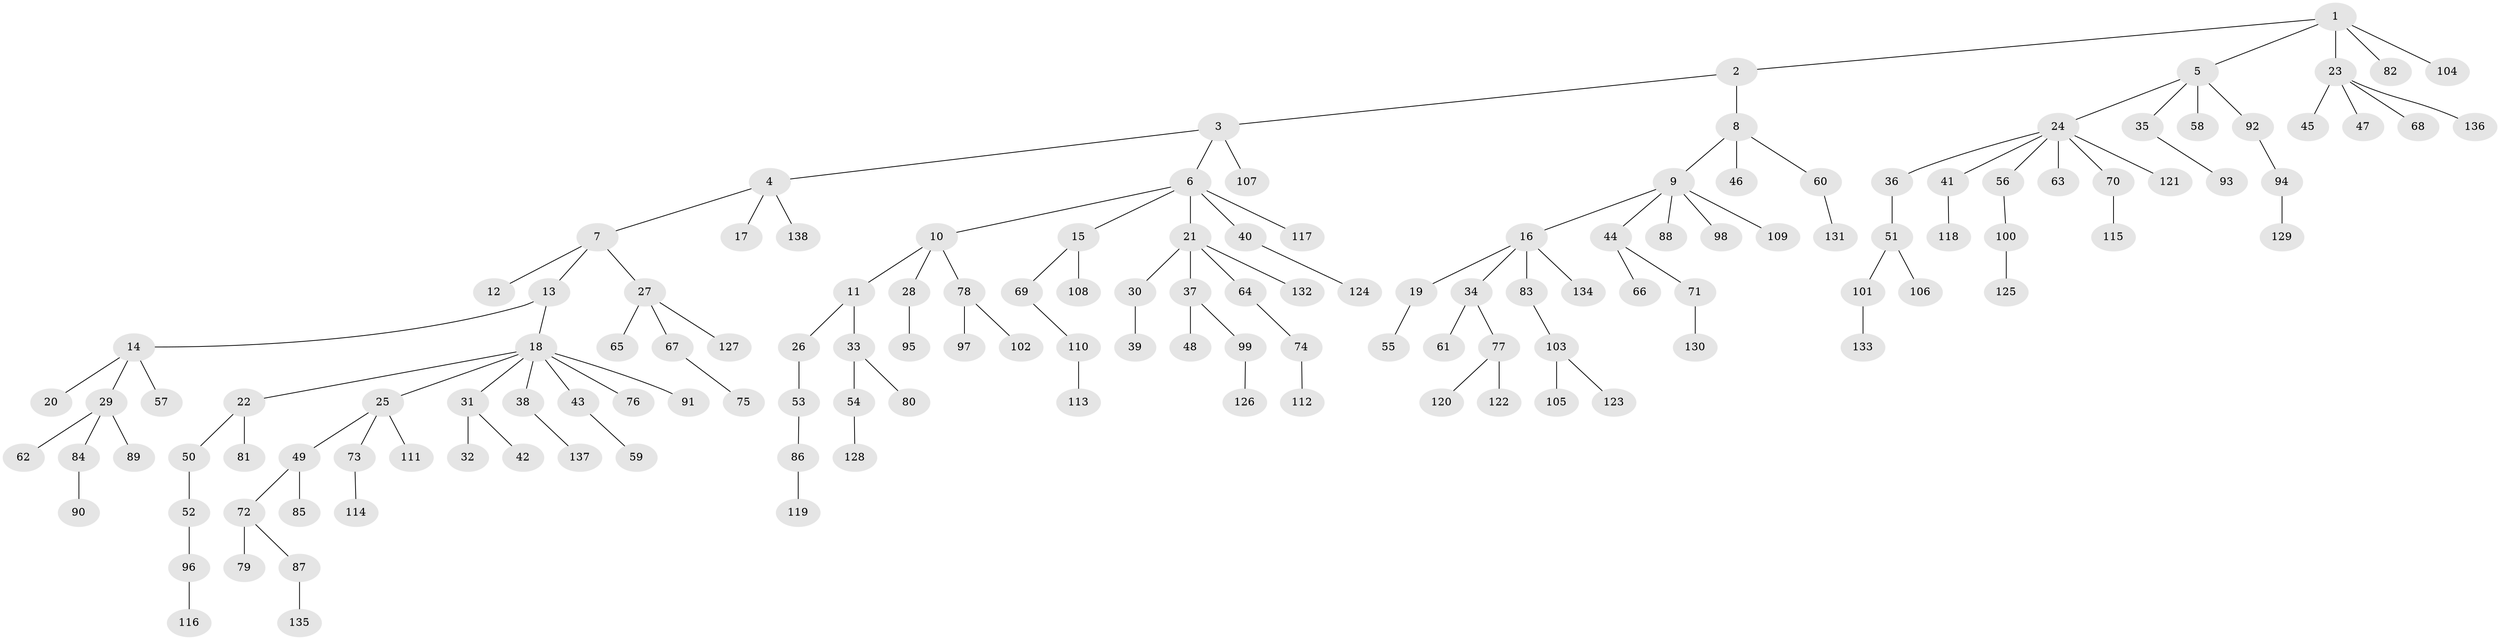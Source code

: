 // Generated by graph-tools (version 1.1) at 2025/50/03/09/25 03:50:21]
// undirected, 138 vertices, 137 edges
graph export_dot {
graph [start="1"]
  node [color=gray90,style=filled];
  1;
  2;
  3;
  4;
  5;
  6;
  7;
  8;
  9;
  10;
  11;
  12;
  13;
  14;
  15;
  16;
  17;
  18;
  19;
  20;
  21;
  22;
  23;
  24;
  25;
  26;
  27;
  28;
  29;
  30;
  31;
  32;
  33;
  34;
  35;
  36;
  37;
  38;
  39;
  40;
  41;
  42;
  43;
  44;
  45;
  46;
  47;
  48;
  49;
  50;
  51;
  52;
  53;
  54;
  55;
  56;
  57;
  58;
  59;
  60;
  61;
  62;
  63;
  64;
  65;
  66;
  67;
  68;
  69;
  70;
  71;
  72;
  73;
  74;
  75;
  76;
  77;
  78;
  79;
  80;
  81;
  82;
  83;
  84;
  85;
  86;
  87;
  88;
  89;
  90;
  91;
  92;
  93;
  94;
  95;
  96;
  97;
  98;
  99;
  100;
  101;
  102;
  103;
  104;
  105;
  106;
  107;
  108;
  109;
  110;
  111;
  112;
  113;
  114;
  115;
  116;
  117;
  118;
  119;
  120;
  121;
  122;
  123;
  124;
  125;
  126;
  127;
  128;
  129;
  130;
  131;
  132;
  133;
  134;
  135;
  136;
  137;
  138;
  1 -- 2;
  1 -- 5;
  1 -- 23;
  1 -- 82;
  1 -- 104;
  2 -- 3;
  2 -- 8;
  3 -- 4;
  3 -- 6;
  3 -- 107;
  4 -- 7;
  4 -- 17;
  4 -- 138;
  5 -- 24;
  5 -- 35;
  5 -- 58;
  5 -- 92;
  6 -- 10;
  6 -- 15;
  6 -- 21;
  6 -- 40;
  6 -- 117;
  7 -- 12;
  7 -- 13;
  7 -- 27;
  8 -- 9;
  8 -- 46;
  8 -- 60;
  9 -- 16;
  9 -- 44;
  9 -- 88;
  9 -- 98;
  9 -- 109;
  10 -- 11;
  10 -- 28;
  10 -- 78;
  11 -- 26;
  11 -- 33;
  13 -- 14;
  13 -- 18;
  14 -- 20;
  14 -- 29;
  14 -- 57;
  15 -- 69;
  15 -- 108;
  16 -- 19;
  16 -- 34;
  16 -- 83;
  16 -- 134;
  18 -- 22;
  18 -- 25;
  18 -- 31;
  18 -- 38;
  18 -- 43;
  18 -- 76;
  18 -- 91;
  19 -- 55;
  21 -- 30;
  21 -- 37;
  21 -- 64;
  21 -- 132;
  22 -- 50;
  22 -- 81;
  23 -- 45;
  23 -- 47;
  23 -- 68;
  23 -- 136;
  24 -- 36;
  24 -- 41;
  24 -- 56;
  24 -- 63;
  24 -- 70;
  24 -- 121;
  25 -- 49;
  25 -- 73;
  25 -- 111;
  26 -- 53;
  27 -- 65;
  27 -- 67;
  27 -- 127;
  28 -- 95;
  29 -- 62;
  29 -- 84;
  29 -- 89;
  30 -- 39;
  31 -- 32;
  31 -- 42;
  33 -- 54;
  33 -- 80;
  34 -- 61;
  34 -- 77;
  35 -- 93;
  36 -- 51;
  37 -- 48;
  37 -- 99;
  38 -- 137;
  40 -- 124;
  41 -- 118;
  43 -- 59;
  44 -- 66;
  44 -- 71;
  49 -- 72;
  49 -- 85;
  50 -- 52;
  51 -- 101;
  51 -- 106;
  52 -- 96;
  53 -- 86;
  54 -- 128;
  56 -- 100;
  60 -- 131;
  64 -- 74;
  67 -- 75;
  69 -- 110;
  70 -- 115;
  71 -- 130;
  72 -- 79;
  72 -- 87;
  73 -- 114;
  74 -- 112;
  77 -- 120;
  77 -- 122;
  78 -- 97;
  78 -- 102;
  83 -- 103;
  84 -- 90;
  86 -- 119;
  87 -- 135;
  92 -- 94;
  94 -- 129;
  96 -- 116;
  99 -- 126;
  100 -- 125;
  101 -- 133;
  103 -- 105;
  103 -- 123;
  110 -- 113;
}
